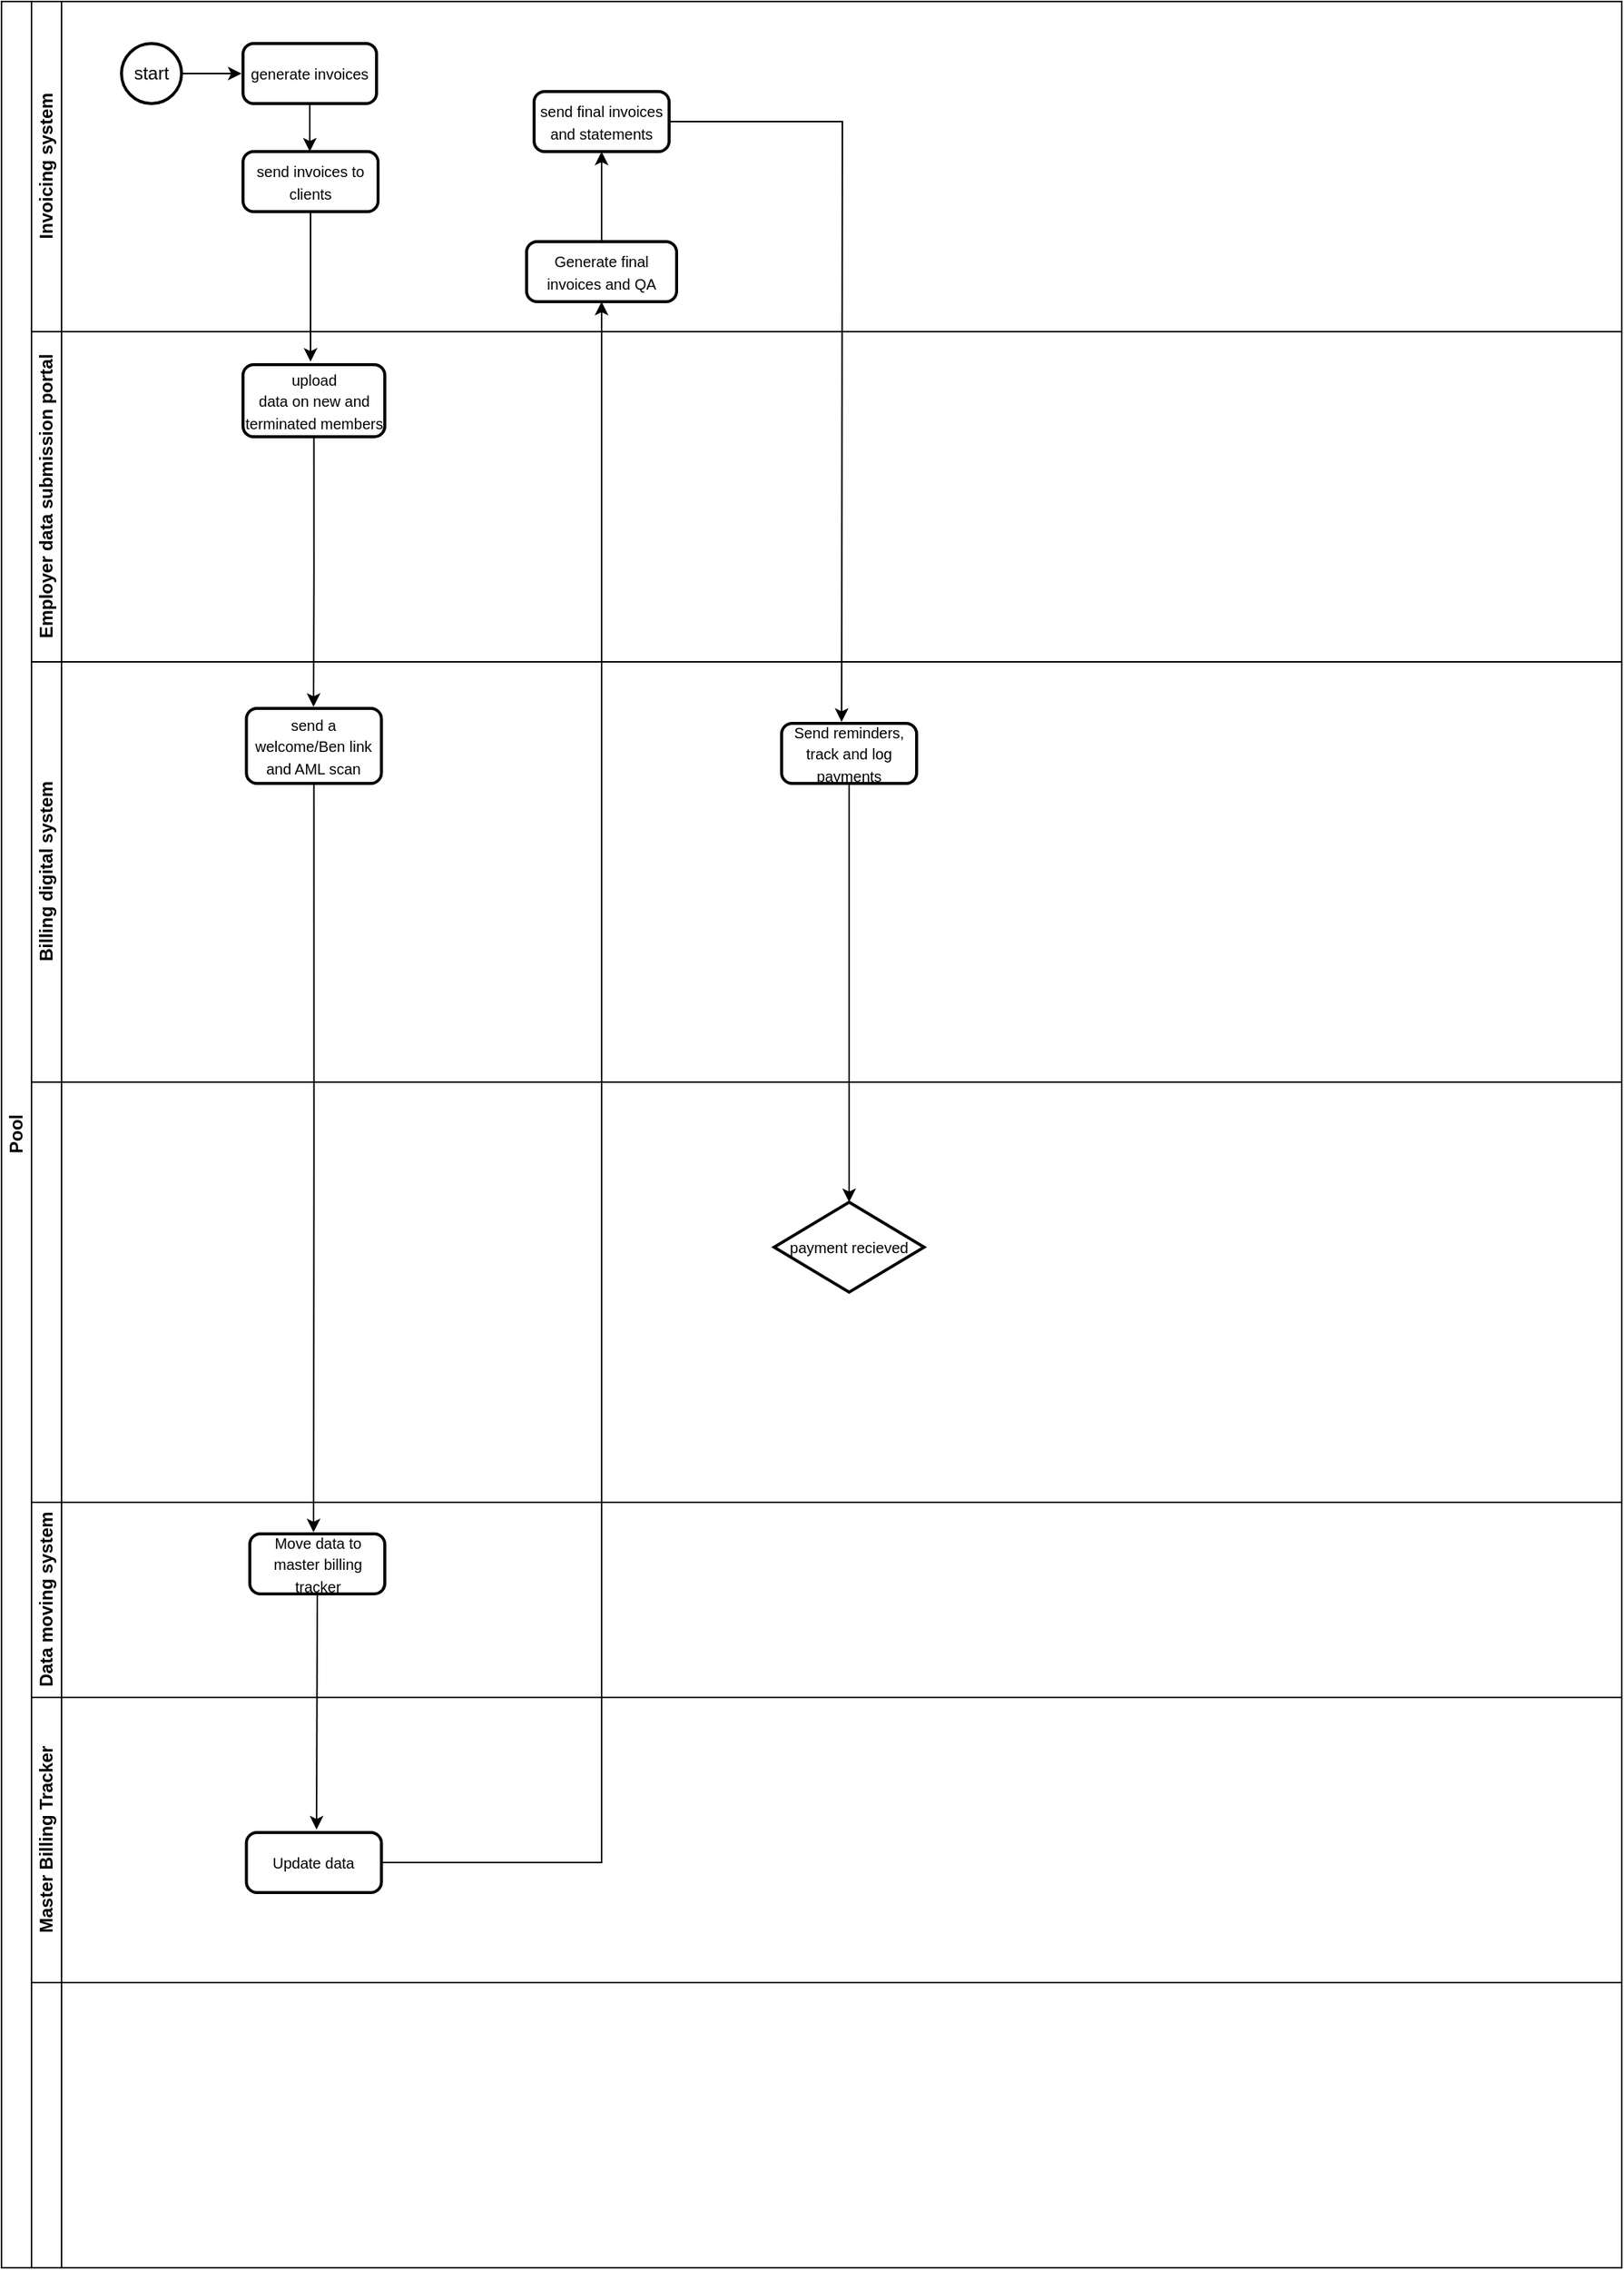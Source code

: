 <mxfile version="26.1.0">
  <diagram id="prtHgNgQTEPvFCAcTncT" name="Page-1">
    <mxGraphModel dx="1050" dy="557" grid="1" gridSize="10" guides="1" tooltips="1" connect="1" arrows="1" fold="1" page="1" pageScale="1" pageWidth="827" pageHeight="1169" math="0" shadow="0">
      <root>
        <mxCell id="0" />
        <mxCell id="1" parent="0" />
        <mxCell id="dNxyNK7c78bLwvsdeMH5-19" value="Pool" style="swimlane;html=1;childLayout=stackLayout;resizeParent=1;resizeParentMax=0;horizontal=0;startSize=20;horizontalStack=0;" parent="1" vertex="1">
          <mxGeometry x="120" y="120" width="1080" height="1510" as="geometry" />
        </mxCell>
        <mxCell id="dNxyNK7c78bLwvsdeMH5-20" value="Invoicing system" style="swimlane;html=1;startSize=20;horizontal=0;" parent="dNxyNK7c78bLwvsdeMH5-19" vertex="1">
          <mxGeometry x="20" width="1060" height="220" as="geometry" />
        </mxCell>
        <mxCell id="t0UmOrOMIOyCs7az6NML-1" style="edgeStyle=orthogonalEdgeStyle;rounded=0;orthogonalLoop=1;jettySize=auto;html=1;" edge="1" parent="dNxyNK7c78bLwvsdeMH5-20" source="BcFGD0WW04qHaMd6meB6-10">
          <mxGeometry relative="1" as="geometry">
            <mxPoint x="185.5" y="100" as="targetPoint" />
          </mxGeometry>
        </mxCell>
        <mxCell id="BcFGD0WW04qHaMd6meB6-10" value="&lt;span style=&quot;font-family: Aptos, sans-serif;&quot; lang=&quot;EN-US&quot;&gt;&lt;font style=&quot;font-size: 10px;&quot;&gt;generate invoices&lt;/font&gt;&lt;/span&gt;" style="rounded=1;whiteSpace=wrap;html=1;absoluteArcSize=1;arcSize=14;strokeWidth=2;" parent="dNxyNK7c78bLwvsdeMH5-20" vertex="1">
          <mxGeometry x="141" y="28" width="89" height="40" as="geometry" />
        </mxCell>
        <mxCell id="BcFGD0WW04qHaMd6meB6-16" style="edgeStyle=orthogonalEdgeStyle;rounded=0;orthogonalLoop=1;jettySize=auto;html=1;exitX=1;exitY=0.5;exitDx=0;exitDy=0;exitPerimeter=0;" parent="dNxyNK7c78bLwvsdeMH5-20" source="BcFGD0WW04qHaMd6meB6-17" edge="1">
          <mxGeometry relative="1" as="geometry">
            <mxPoint x="140" y="48" as="targetPoint" />
          </mxGeometry>
        </mxCell>
        <mxCell id="BcFGD0WW04qHaMd6meB6-17" value="start" style="strokeWidth=2;html=1;shape=mxgraph.flowchart.start_2;whiteSpace=wrap;" parent="dNxyNK7c78bLwvsdeMH5-20" vertex="1">
          <mxGeometry x="60" y="28" width="40" height="40" as="geometry" />
        </mxCell>
        <mxCell id="t0UmOrOMIOyCs7az6NML-6" style="edgeStyle=orthogonalEdgeStyle;rounded=0;orthogonalLoop=1;jettySize=auto;html=1;exitX=0.5;exitY=1;exitDx=0;exitDy=0;" edge="1" parent="dNxyNK7c78bLwvsdeMH5-20" source="t0UmOrOMIOyCs7az6NML-3">
          <mxGeometry relative="1" as="geometry">
            <mxPoint x="186" y="240" as="targetPoint" />
          </mxGeometry>
        </mxCell>
        <mxCell id="t0UmOrOMIOyCs7az6NML-3" value="&lt;font style=&quot;font-size: 10px;&quot;&gt;send invoices to clients&lt;/font&gt;" style="rounded=1;whiteSpace=wrap;html=1;absoluteArcSize=1;arcSize=14;strokeWidth=2;" vertex="1" parent="dNxyNK7c78bLwvsdeMH5-20">
          <mxGeometry x="141" y="100" width="90" height="40" as="geometry" />
        </mxCell>
        <mxCell id="t0UmOrOMIOyCs7az6NML-21" style="edgeStyle=orthogonalEdgeStyle;rounded=0;orthogonalLoop=1;jettySize=auto;html=1;exitX=0.5;exitY=0;exitDx=0;exitDy=0;" edge="1" parent="dNxyNK7c78bLwvsdeMH5-20" source="t0UmOrOMIOyCs7az6NML-20">
          <mxGeometry relative="1" as="geometry">
            <mxPoint x="380" y="100" as="targetPoint" />
          </mxGeometry>
        </mxCell>
        <mxCell id="t0UmOrOMIOyCs7az6NML-20" value="&lt;font style=&quot;font-size: 10px;&quot;&gt;Generate final invoices and QA&lt;/font&gt;" style="rounded=1;whiteSpace=wrap;html=1;absoluteArcSize=1;arcSize=14;strokeWidth=2;" vertex="1" parent="dNxyNK7c78bLwvsdeMH5-20">
          <mxGeometry x="330" y="160" width="100" height="40" as="geometry" />
        </mxCell>
        <mxCell id="t0UmOrOMIOyCs7az6NML-23" style="edgeStyle=orthogonalEdgeStyle;rounded=0;orthogonalLoop=1;jettySize=auto;html=1;exitX=1;exitY=0.5;exitDx=0;exitDy=0;" edge="1" parent="dNxyNK7c78bLwvsdeMH5-20" source="t0UmOrOMIOyCs7az6NML-22">
          <mxGeometry relative="1" as="geometry">
            <mxPoint x="540" y="480" as="targetPoint" />
          </mxGeometry>
        </mxCell>
        <mxCell id="t0UmOrOMIOyCs7az6NML-22" value="&lt;font style=&quot;font-size: 10px;&quot;&gt;send final invoices and statements&lt;/font&gt;" style="rounded=1;whiteSpace=wrap;html=1;absoluteArcSize=1;arcSize=14;strokeWidth=2;" vertex="1" parent="dNxyNK7c78bLwvsdeMH5-20">
          <mxGeometry x="335" y="60" width="90" height="40" as="geometry" />
        </mxCell>
        <mxCell id="dNxyNK7c78bLwvsdeMH5-21" value="Employer data submission portal" style="swimlane;html=1;startSize=20;horizontal=0;" parent="dNxyNK7c78bLwvsdeMH5-19" vertex="1">
          <mxGeometry x="20" y="220" width="1060" height="220" as="geometry" />
        </mxCell>
        <mxCell id="t0UmOrOMIOyCs7az6NML-7" style="edgeStyle=orthogonalEdgeStyle;rounded=0;orthogonalLoop=1;jettySize=auto;html=1;exitX=0.5;exitY=1;exitDx=0;exitDy=0;" edge="1" parent="dNxyNK7c78bLwvsdeMH5-21" source="t0UmOrOMIOyCs7az6NML-5">
          <mxGeometry relative="1" as="geometry">
            <mxPoint x="188" y="250" as="targetPoint" />
          </mxGeometry>
        </mxCell>
        <mxCell id="t0UmOrOMIOyCs7az6NML-5" value="&lt;span style=&quot;font-family: Aptos, sans-serif;&quot; lang=&quot;EN-US&quot;&gt;&lt;font style=&quot;font-size: 10px;&quot;&gt;upload&lt;br&gt;data on new and terminated members&lt;/font&gt;&lt;/span&gt;" style="rounded=1;whiteSpace=wrap;html=1;absoluteArcSize=1;arcSize=14;strokeWidth=2;" vertex="1" parent="dNxyNK7c78bLwvsdeMH5-21">
          <mxGeometry x="141" y="22" width="94.5" height="48" as="geometry" />
        </mxCell>
        <mxCell id="dNxyNK7c78bLwvsdeMH5-22" value="Billing digital system" style="swimlane;html=1;startSize=20;horizontal=0;" parent="dNxyNK7c78bLwvsdeMH5-19" vertex="1">
          <mxGeometry x="20" y="440" width="1060" height="280" as="geometry" />
        </mxCell>
        <mxCell id="t0UmOrOMIOyCs7az6NML-25" style="edgeStyle=orthogonalEdgeStyle;rounded=0;orthogonalLoop=1;jettySize=auto;html=1;exitX=0.5;exitY=1;exitDx=0;exitDy=0;" edge="1" parent="dNxyNK7c78bLwvsdeMH5-22" source="t0UmOrOMIOyCs7az6NML-10">
          <mxGeometry relative="1" as="geometry">
            <mxPoint x="188" y="580" as="targetPoint" />
          </mxGeometry>
        </mxCell>
        <mxCell id="t0UmOrOMIOyCs7az6NML-10" value="&lt;font style=&quot;font-size: 10px;&quot;&gt;send a welcome/Ben link and AML scan&lt;/font&gt;" style="rounded=1;whiteSpace=wrap;html=1;absoluteArcSize=1;arcSize=14;strokeWidth=2;" vertex="1" parent="dNxyNK7c78bLwvsdeMH5-22">
          <mxGeometry x="143.25" y="31" width="90" height="50" as="geometry" />
        </mxCell>
        <mxCell id="t0UmOrOMIOyCs7az6NML-28" style="edgeStyle=orthogonalEdgeStyle;rounded=0;orthogonalLoop=1;jettySize=auto;html=1;exitX=0.5;exitY=1;exitDx=0;exitDy=0;" edge="1" parent="dNxyNK7c78bLwvsdeMH5-22" source="t0UmOrOMIOyCs7az6NML-24">
          <mxGeometry relative="1" as="geometry">
            <mxPoint x="545" y="360" as="targetPoint" />
          </mxGeometry>
        </mxCell>
        <mxCell id="t0UmOrOMIOyCs7az6NML-24" value="&lt;font style=&quot;font-size: 10px;&quot;&gt;Send reminders, track and log payments&lt;/font&gt;" style="rounded=1;whiteSpace=wrap;html=1;absoluteArcSize=1;arcSize=14;strokeWidth=2;" vertex="1" parent="dNxyNK7c78bLwvsdeMH5-22">
          <mxGeometry x="500" y="41" width="90" height="40" as="geometry" />
        </mxCell>
        <mxCell id="t0UmOrOMIOyCs7az6NML-27" style="swimlane;html=1;startSize=20;horizontal=0;" vertex="1" parent="dNxyNK7c78bLwvsdeMH5-19">
          <mxGeometry x="20" y="720" width="1060" height="280" as="geometry" />
        </mxCell>
        <mxCell id="t0UmOrOMIOyCs7az6NML-31" value="&lt;font style=&quot;font-size: 10px;&quot;&gt;payment recieved&lt;/font&gt;" style="strokeWidth=2;html=1;shape=mxgraph.flowchart.decision;whiteSpace=wrap;" vertex="1" parent="t0UmOrOMIOyCs7az6NML-27">
          <mxGeometry x="495" y="80" width="100" height="60" as="geometry" />
        </mxCell>
        <mxCell id="t0UmOrOMIOyCs7az6NML-12" value="Data moving system" style="swimlane;html=1;startSize=20;horizontal=0;" vertex="1" parent="dNxyNK7c78bLwvsdeMH5-19">
          <mxGeometry x="20" y="1000" width="1060" height="130" as="geometry" />
        </mxCell>
        <mxCell id="t0UmOrOMIOyCs7az6NML-15" style="edgeStyle=orthogonalEdgeStyle;rounded=0;orthogonalLoop=1;jettySize=auto;html=1;exitX=0.5;exitY=1;exitDx=0;exitDy=0;" edge="1" parent="t0UmOrOMIOyCs7az6NML-12" source="t0UmOrOMIOyCs7az6NML-14">
          <mxGeometry relative="1" as="geometry">
            <mxPoint x="190" y="218" as="targetPoint" />
          </mxGeometry>
        </mxCell>
        <mxCell id="t0UmOrOMIOyCs7az6NML-14" value="&lt;font style=&quot;font-size: 10px;&quot;&gt;Move data to master billing tracker&lt;/font&gt;" style="rounded=1;whiteSpace=wrap;html=1;absoluteArcSize=1;arcSize=14;strokeWidth=2;" vertex="1" parent="t0UmOrOMIOyCs7az6NML-12">
          <mxGeometry x="145.5" y="21" width="90" height="40" as="geometry" />
        </mxCell>
        <mxCell id="t0UmOrOMIOyCs7az6NML-11" value="Master Billing Tracker" style="swimlane;html=1;startSize=20;horizontal=0;" vertex="1" parent="dNxyNK7c78bLwvsdeMH5-19">
          <mxGeometry x="20" y="1130" width="1060" height="190" as="geometry" />
        </mxCell>
        <mxCell id="t0UmOrOMIOyCs7az6NML-16" value="&lt;font style=&quot;font-size: 10px;&quot;&gt;Update data&lt;/font&gt;" style="rounded=1;whiteSpace=wrap;html=1;absoluteArcSize=1;arcSize=14;strokeWidth=2;" vertex="1" parent="t0UmOrOMIOyCs7az6NML-11">
          <mxGeometry x="143.25" y="90" width="90" height="40" as="geometry" />
        </mxCell>
        <mxCell id="t0UmOrOMIOyCs7az6NML-17" style="swimlane;html=1;startSize=20;horizontal=0;" vertex="1" parent="dNxyNK7c78bLwvsdeMH5-19">
          <mxGeometry x="20" y="1320" width="1060" height="190" as="geometry" />
        </mxCell>
        <mxCell id="t0UmOrOMIOyCs7az6NML-19" style="edgeStyle=orthogonalEdgeStyle;rounded=0;orthogonalLoop=1;jettySize=auto;html=1;exitX=1;exitY=0.5;exitDx=0;exitDy=0;entryX=0.5;entryY=1;entryDx=0;entryDy=0;" edge="1" parent="dNxyNK7c78bLwvsdeMH5-19" source="t0UmOrOMIOyCs7az6NML-16" target="t0UmOrOMIOyCs7az6NML-20">
          <mxGeometry relative="1" as="geometry">
            <mxPoint x="400" y="320" as="targetPoint" />
          </mxGeometry>
        </mxCell>
      </root>
    </mxGraphModel>
  </diagram>
</mxfile>
